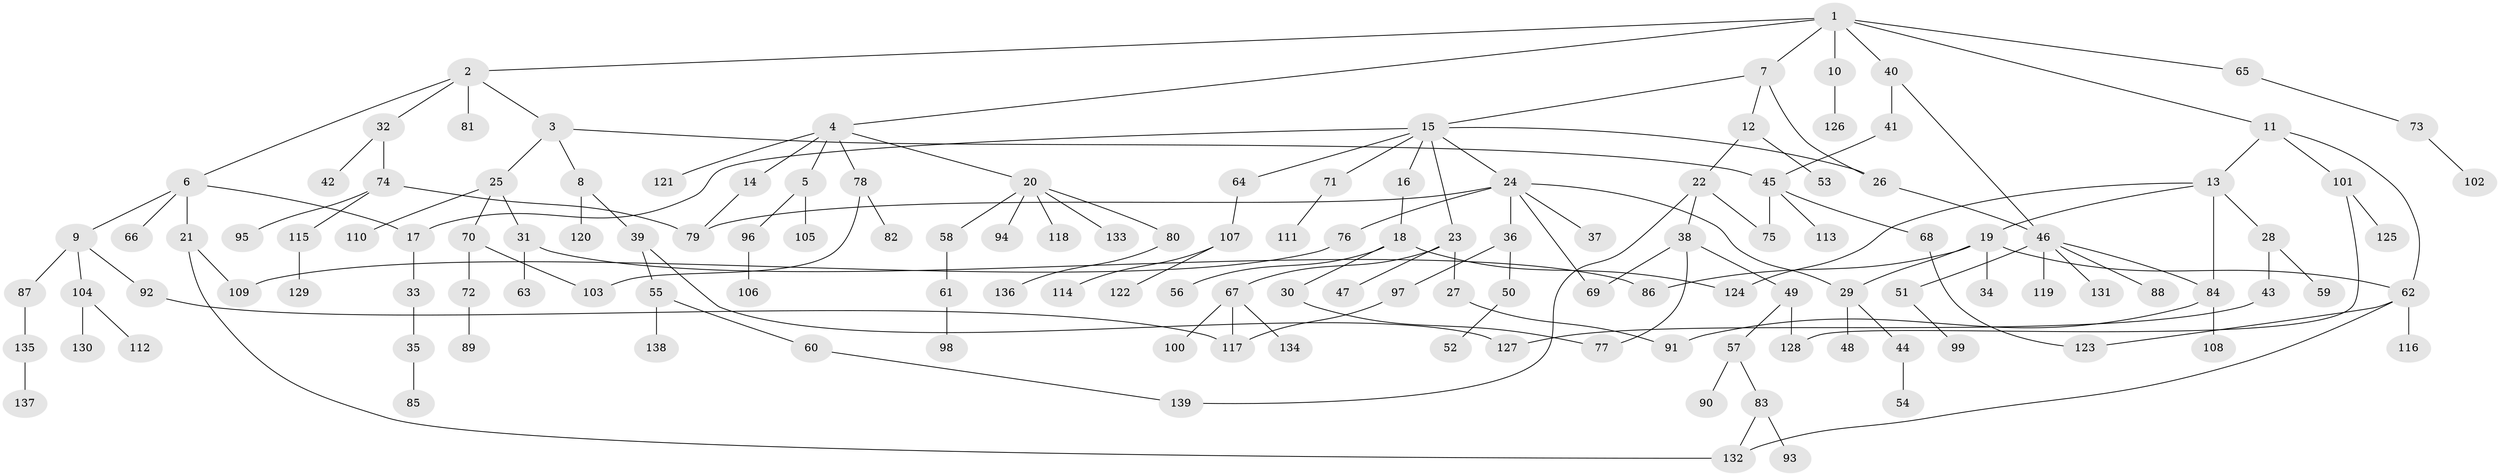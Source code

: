 // coarse degree distribution, {8: 0.02857142857142857, 4: 0.11428571428571428, 5: 0.05714285714285714, 2: 0.3, 3: 0.2571428571428571, 1: 0.22857142857142856, 6: 0.014285714285714285}
// Generated by graph-tools (version 1.1) at 2025/49/03/04/25 22:49:04]
// undirected, 139 vertices, 163 edges
graph export_dot {
  node [color=gray90,style=filled];
  1;
  2;
  3;
  4;
  5;
  6;
  7;
  8;
  9;
  10;
  11;
  12;
  13;
  14;
  15;
  16;
  17;
  18;
  19;
  20;
  21;
  22;
  23;
  24;
  25;
  26;
  27;
  28;
  29;
  30;
  31;
  32;
  33;
  34;
  35;
  36;
  37;
  38;
  39;
  40;
  41;
  42;
  43;
  44;
  45;
  46;
  47;
  48;
  49;
  50;
  51;
  52;
  53;
  54;
  55;
  56;
  57;
  58;
  59;
  60;
  61;
  62;
  63;
  64;
  65;
  66;
  67;
  68;
  69;
  70;
  71;
  72;
  73;
  74;
  75;
  76;
  77;
  78;
  79;
  80;
  81;
  82;
  83;
  84;
  85;
  86;
  87;
  88;
  89;
  90;
  91;
  92;
  93;
  94;
  95;
  96;
  97;
  98;
  99;
  100;
  101;
  102;
  103;
  104;
  105;
  106;
  107;
  108;
  109;
  110;
  111;
  112;
  113;
  114;
  115;
  116;
  117;
  118;
  119;
  120;
  121;
  122;
  123;
  124;
  125;
  126;
  127;
  128;
  129;
  130;
  131;
  132;
  133;
  134;
  135;
  136;
  137;
  138;
  139;
  1 -- 2;
  1 -- 4;
  1 -- 7;
  1 -- 10;
  1 -- 11;
  1 -- 40;
  1 -- 65;
  2 -- 3;
  2 -- 6;
  2 -- 32;
  2 -- 81;
  3 -- 8;
  3 -- 25;
  3 -- 45;
  4 -- 5;
  4 -- 14;
  4 -- 20;
  4 -- 78;
  4 -- 121;
  5 -- 96;
  5 -- 105;
  6 -- 9;
  6 -- 21;
  6 -- 66;
  6 -- 17;
  7 -- 12;
  7 -- 15;
  7 -- 26;
  8 -- 39;
  8 -- 120;
  9 -- 87;
  9 -- 92;
  9 -- 104;
  10 -- 126;
  11 -- 13;
  11 -- 62;
  11 -- 101;
  12 -- 22;
  12 -- 53;
  13 -- 19;
  13 -- 28;
  13 -- 84;
  13 -- 124;
  14 -- 79;
  15 -- 16;
  15 -- 17;
  15 -- 23;
  15 -- 24;
  15 -- 64;
  15 -- 71;
  15 -- 26;
  16 -- 18;
  17 -- 33;
  18 -- 30;
  18 -- 56;
  18 -- 124;
  19 -- 34;
  19 -- 62;
  19 -- 86;
  19 -- 29;
  20 -- 58;
  20 -- 80;
  20 -- 94;
  20 -- 118;
  20 -- 133;
  21 -- 132;
  21 -- 109;
  22 -- 38;
  22 -- 139;
  22 -- 75;
  23 -- 27;
  23 -- 47;
  23 -- 67;
  24 -- 29;
  24 -- 36;
  24 -- 37;
  24 -- 69;
  24 -- 76;
  24 -- 79;
  25 -- 31;
  25 -- 70;
  25 -- 110;
  26 -- 46;
  27 -- 91;
  28 -- 43;
  28 -- 59;
  29 -- 44;
  29 -- 48;
  30 -- 77;
  31 -- 63;
  31 -- 86;
  32 -- 42;
  32 -- 74;
  33 -- 35;
  35 -- 85;
  36 -- 50;
  36 -- 97;
  38 -- 49;
  38 -- 77;
  38 -- 69;
  39 -- 55;
  39 -- 127;
  40 -- 41;
  40 -- 46;
  41 -- 45;
  43 -- 127;
  44 -- 54;
  45 -- 68;
  45 -- 75;
  45 -- 113;
  46 -- 51;
  46 -- 84;
  46 -- 88;
  46 -- 119;
  46 -- 131;
  49 -- 57;
  49 -- 128;
  50 -- 52;
  51 -- 99;
  55 -- 60;
  55 -- 138;
  57 -- 83;
  57 -- 90;
  58 -- 61;
  60 -- 139;
  61 -- 98;
  62 -- 116;
  62 -- 123;
  62 -- 132;
  64 -- 107;
  65 -- 73;
  67 -- 100;
  67 -- 134;
  67 -- 117;
  68 -- 123;
  70 -- 72;
  70 -- 103;
  71 -- 111;
  72 -- 89;
  73 -- 102;
  74 -- 79;
  74 -- 95;
  74 -- 115;
  76 -- 109;
  78 -- 82;
  78 -- 103;
  80 -- 136;
  83 -- 93;
  83 -- 132;
  84 -- 108;
  84 -- 91;
  87 -- 135;
  92 -- 117;
  96 -- 106;
  97 -- 117;
  101 -- 125;
  101 -- 128;
  104 -- 112;
  104 -- 130;
  107 -- 114;
  107 -- 122;
  115 -- 129;
  135 -- 137;
}

